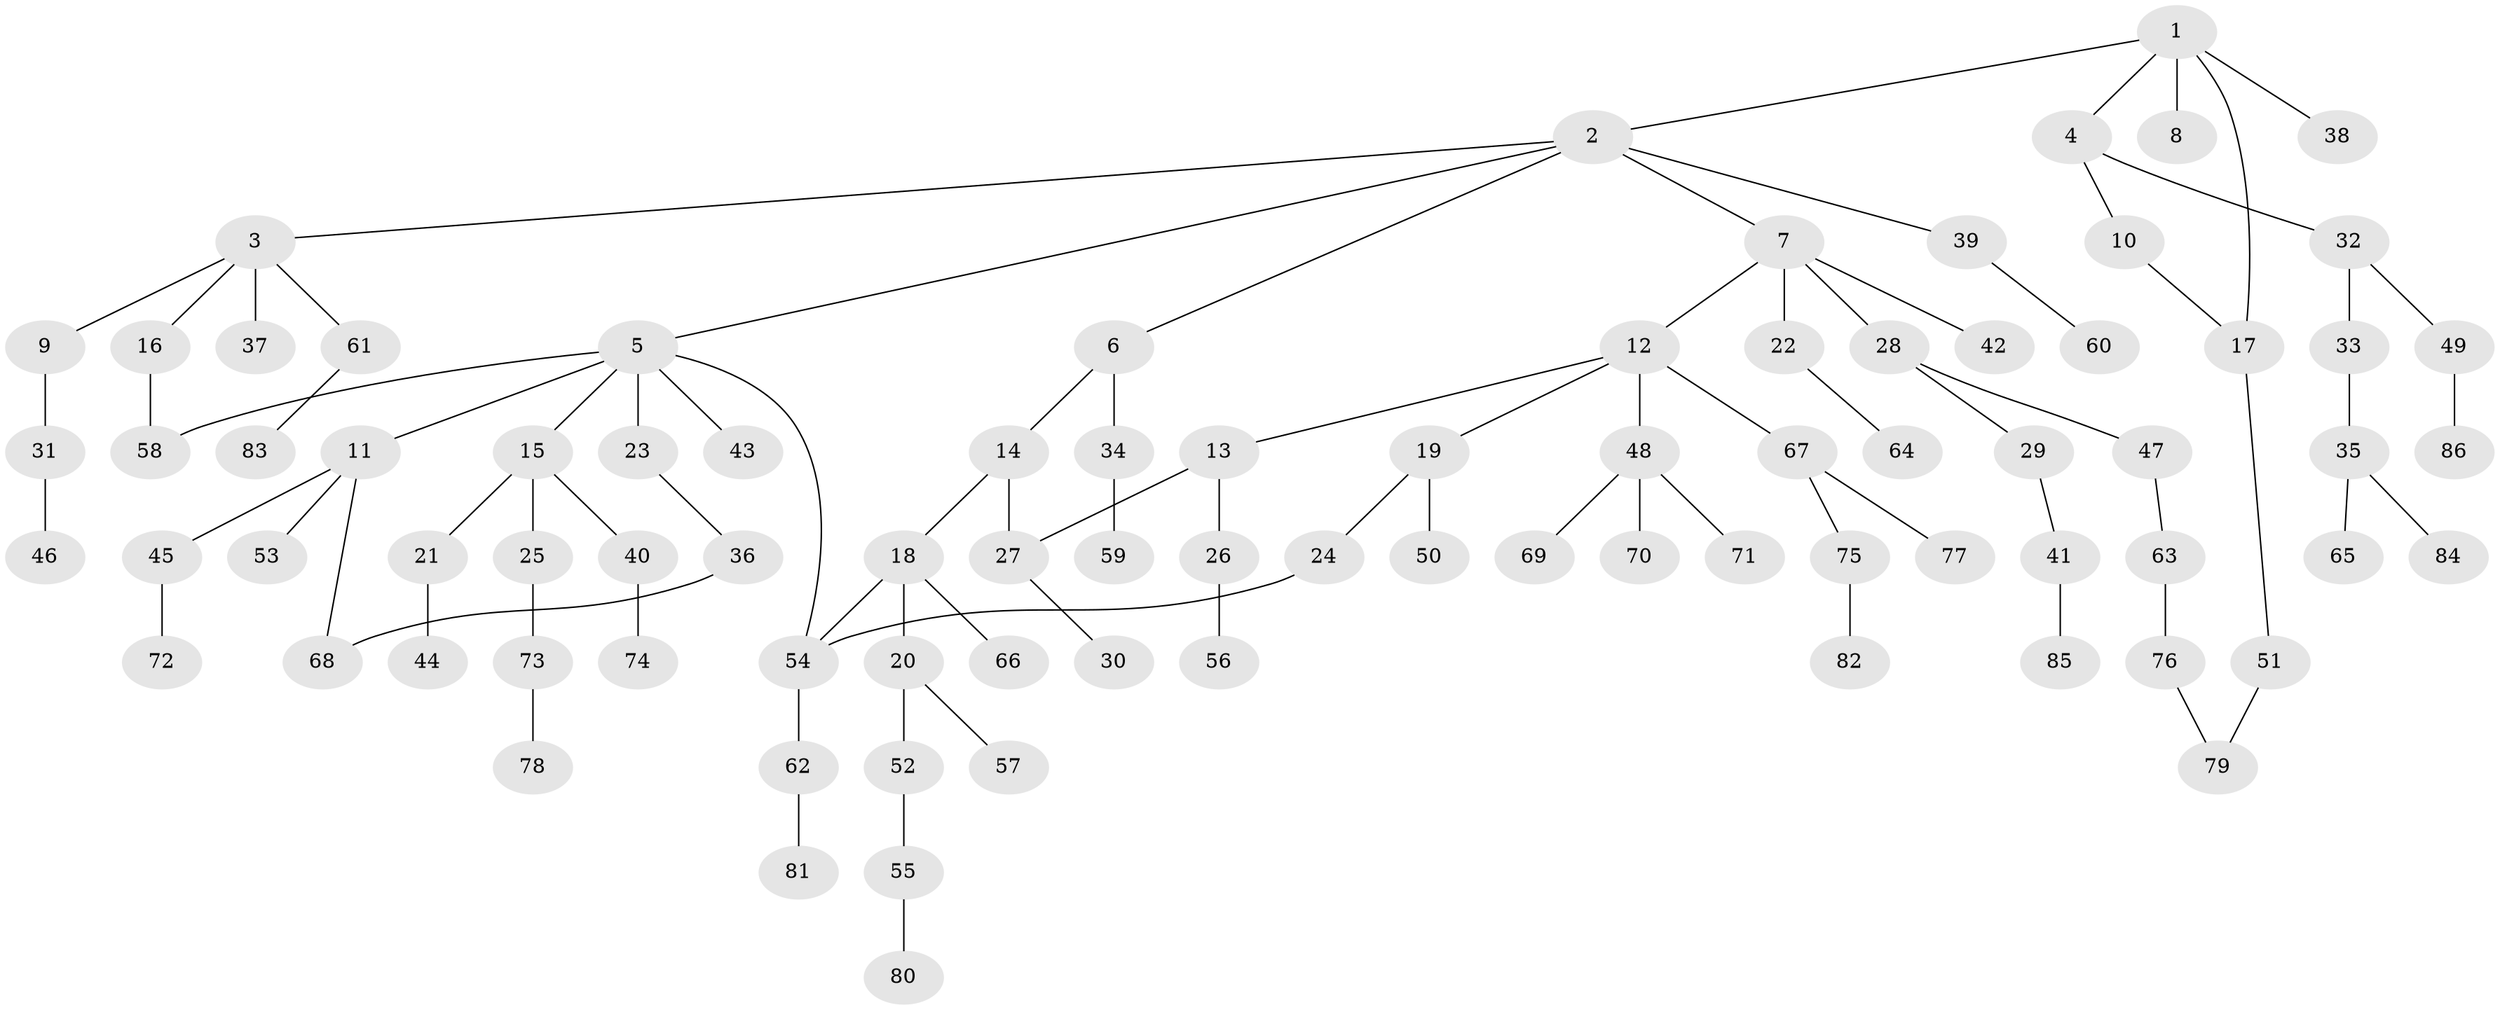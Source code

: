 // coarse degree distribution, {9: 0.037037037037037035, 5: 0.037037037037037035, 3: 0.12962962962962962, 4: 0.07407407407407407, 1: 0.5, 2: 0.2037037037037037, 6: 0.018518518518518517}
// Generated by graph-tools (version 1.1) at 2025/23/03/03/25 07:23:35]
// undirected, 86 vertices, 92 edges
graph export_dot {
graph [start="1"]
  node [color=gray90,style=filled];
  1;
  2;
  3;
  4;
  5;
  6;
  7;
  8;
  9;
  10;
  11;
  12;
  13;
  14;
  15;
  16;
  17;
  18;
  19;
  20;
  21;
  22;
  23;
  24;
  25;
  26;
  27;
  28;
  29;
  30;
  31;
  32;
  33;
  34;
  35;
  36;
  37;
  38;
  39;
  40;
  41;
  42;
  43;
  44;
  45;
  46;
  47;
  48;
  49;
  50;
  51;
  52;
  53;
  54;
  55;
  56;
  57;
  58;
  59;
  60;
  61;
  62;
  63;
  64;
  65;
  66;
  67;
  68;
  69;
  70;
  71;
  72;
  73;
  74;
  75;
  76;
  77;
  78;
  79;
  80;
  81;
  82;
  83;
  84;
  85;
  86;
  1 -- 2;
  1 -- 4;
  1 -- 8;
  1 -- 17;
  1 -- 38;
  2 -- 3;
  2 -- 5;
  2 -- 6;
  2 -- 7;
  2 -- 39;
  3 -- 9;
  3 -- 16;
  3 -- 37;
  3 -- 61;
  4 -- 10;
  4 -- 32;
  5 -- 11;
  5 -- 15;
  5 -- 23;
  5 -- 43;
  5 -- 54;
  5 -- 58;
  6 -- 14;
  6 -- 34;
  7 -- 12;
  7 -- 22;
  7 -- 28;
  7 -- 42;
  9 -- 31;
  10 -- 17;
  11 -- 45;
  11 -- 53;
  11 -- 68;
  12 -- 13;
  12 -- 19;
  12 -- 48;
  12 -- 67;
  13 -- 26;
  13 -- 27;
  14 -- 18;
  14 -- 27;
  15 -- 21;
  15 -- 25;
  15 -- 40;
  16 -- 58;
  17 -- 51;
  18 -- 20;
  18 -- 66;
  18 -- 54;
  19 -- 24;
  19 -- 50;
  20 -- 52;
  20 -- 57;
  21 -- 44;
  22 -- 64;
  23 -- 36;
  24 -- 54;
  25 -- 73;
  26 -- 56;
  27 -- 30;
  28 -- 29;
  28 -- 47;
  29 -- 41;
  31 -- 46;
  32 -- 33;
  32 -- 49;
  33 -- 35;
  34 -- 59;
  35 -- 65;
  35 -- 84;
  36 -- 68;
  39 -- 60;
  40 -- 74;
  41 -- 85;
  45 -- 72;
  47 -- 63;
  48 -- 69;
  48 -- 70;
  48 -- 71;
  49 -- 86;
  51 -- 79;
  52 -- 55;
  54 -- 62;
  55 -- 80;
  61 -- 83;
  62 -- 81;
  63 -- 76;
  67 -- 75;
  67 -- 77;
  73 -- 78;
  75 -- 82;
  76 -- 79;
}
